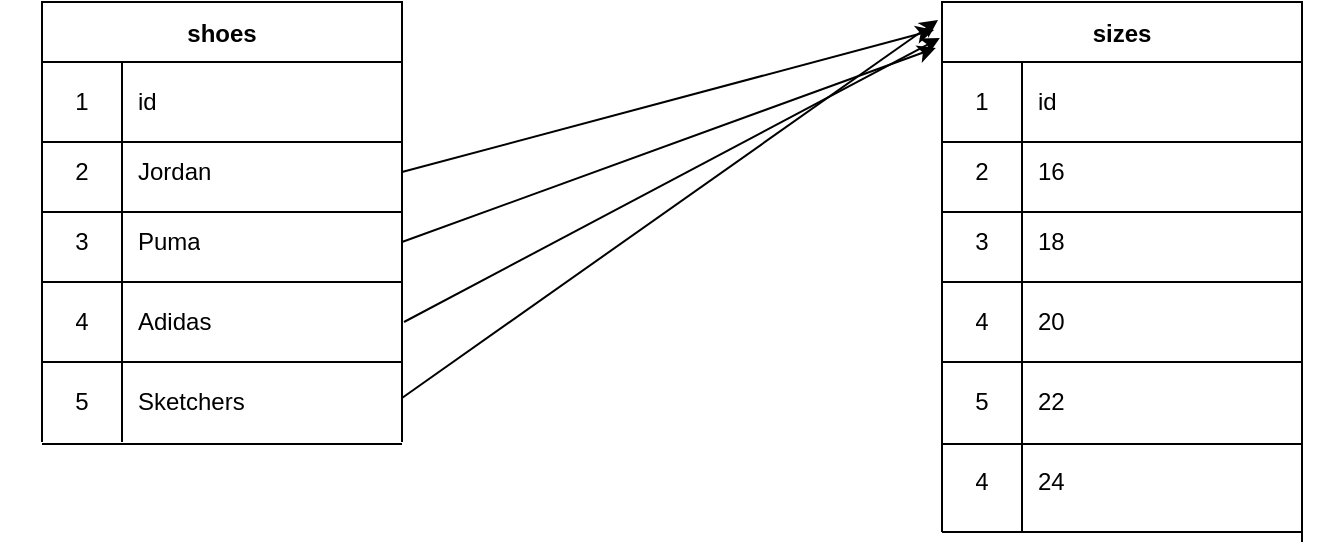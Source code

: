<mxfile>
    <diagram id="YgUTTjIBb9TFfLy6opjP" name="Página-1">
        <mxGraphModel dx="820" dy="1647" grid="1" gridSize="10" guides="1" tooltips="1" connect="1" arrows="1" fold="1" page="1" pageScale="1" pageWidth="827" pageHeight="1169" math="0" shadow="0">
            <root>
                <mxCell id="0"/>
                <mxCell id="1" parent="0"/>
                <mxCell id="38" value="shoes" style="shape=table;startSize=30;container=1;collapsible=0;childLayout=tableLayout;fixedRows=1;rowLines=0;fontStyle=1;align=center;pointerEvents=1;" parent="1" vertex="1">
                    <mxGeometry x="90" y="-800" width="180" height="140" as="geometry"/>
                </mxCell>
                <mxCell id="39" value="" style="shape=partialRectangle;html=1;whiteSpace=wrap;collapsible=0;dropTarget=0;pointerEvents=1;fillColor=none;top=0;left=0;bottom=1;right=0;points=[[0,0.5],[1,0.5]];portConstraint=eastwest;" parent="38" vertex="1">
                    <mxGeometry y="30" width="180" height="40" as="geometry"/>
                </mxCell>
                <mxCell id="40" value="1" style="shape=partialRectangle;html=1;whiteSpace=wrap;connectable=0;fillColor=none;top=0;left=0;bottom=0;right=0;overflow=hidden;pointerEvents=1;" parent="39" vertex="1">
                    <mxGeometry width="40" height="40" as="geometry">
                        <mxRectangle width="40" height="40" as="alternateBounds"/>
                    </mxGeometry>
                </mxCell>
                <mxCell id="41" value="id" style="shape=partialRectangle;html=1;whiteSpace=wrap;connectable=0;fillColor=none;top=0;left=0;bottom=0;right=0;align=left;spacingLeft=6;overflow=hidden;pointerEvents=1;" parent="39" vertex="1">
                    <mxGeometry x="40" width="140" height="40" as="geometry">
                        <mxRectangle width="140" height="40" as="alternateBounds"/>
                    </mxGeometry>
                </mxCell>
                <mxCell id="42" value="" style="shape=partialRectangle;html=1;whiteSpace=wrap;collapsible=0;dropTarget=0;pointerEvents=1;fillColor=none;top=0;left=0;bottom=0;right=0;points=[[0,0.5],[1,0.5]];portConstraint=eastwest;" parent="38" vertex="1">
                    <mxGeometry y="70" width="180" height="30" as="geometry"/>
                </mxCell>
                <mxCell id="43" value="2" style="shape=partialRectangle;html=1;whiteSpace=wrap;connectable=0;fillColor=none;top=0;left=0;bottom=0;right=0;overflow=hidden;pointerEvents=1;" parent="42" vertex="1">
                    <mxGeometry width="40" height="30" as="geometry">
                        <mxRectangle width="40" height="30" as="alternateBounds"/>
                    </mxGeometry>
                </mxCell>
                <mxCell id="44" value="Jordan" style="shape=partialRectangle;html=1;whiteSpace=wrap;connectable=0;fillColor=none;top=0;left=0;bottom=0;right=0;align=left;spacingLeft=6;overflow=hidden;pointerEvents=1;" parent="42" vertex="1">
                    <mxGeometry x="40" width="140" height="30" as="geometry">
                        <mxRectangle width="140" height="30" as="alternateBounds"/>
                    </mxGeometry>
                </mxCell>
                <mxCell id="45" value="" style="shape=partialRectangle;html=1;whiteSpace=wrap;collapsible=0;dropTarget=0;pointerEvents=1;fillColor=none;top=0;left=0;bottom=0;right=0;points=[[0,0.5],[1,0.5]];portConstraint=eastwest;" parent="38" vertex="1">
                    <mxGeometry y="100" width="180" height="40" as="geometry"/>
                </mxCell>
                <mxCell id="46" value="3" style="shape=partialRectangle;html=1;whiteSpace=wrap;connectable=0;fillColor=none;top=0;left=0;bottom=0;right=0;overflow=hidden;pointerEvents=1;" parent="45" vertex="1">
                    <mxGeometry width="40" height="40" as="geometry">
                        <mxRectangle width="40" height="40" as="alternateBounds"/>
                    </mxGeometry>
                </mxCell>
                <mxCell id="47" value="Puma" style="shape=partialRectangle;html=1;whiteSpace=wrap;connectable=0;fillColor=none;top=0;left=0;bottom=0;right=0;align=left;spacingLeft=6;overflow=hidden;pointerEvents=1;" parent="45" vertex="1">
                    <mxGeometry x="40" width="140" height="40" as="geometry">
                        <mxRectangle width="140" height="40" as="alternateBounds"/>
                    </mxGeometry>
                </mxCell>
                <mxCell id="52" value="sizes" style="shape=table;startSize=30;container=1;collapsible=0;childLayout=tableLayout;fixedRows=1;rowLines=0;fontStyle=1;align=center;pointerEvents=1;" vertex="1" parent="1">
                    <mxGeometry x="540" y="-800" width="180" height="140" as="geometry"/>
                </mxCell>
                <mxCell id="53" value="" style="shape=partialRectangle;html=1;whiteSpace=wrap;collapsible=0;dropTarget=0;pointerEvents=1;fillColor=none;top=0;left=0;bottom=1;right=0;points=[[0,0.5],[1,0.5]];portConstraint=eastwest;" vertex="1" parent="52">
                    <mxGeometry y="30" width="180" height="40" as="geometry"/>
                </mxCell>
                <mxCell id="54" value="1" style="shape=partialRectangle;html=1;whiteSpace=wrap;connectable=0;fillColor=none;top=0;left=0;bottom=0;right=0;overflow=hidden;pointerEvents=1;" vertex="1" parent="53">
                    <mxGeometry width="40" height="40" as="geometry">
                        <mxRectangle width="40" height="40" as="alternateBounds"/>
                    </mxGeometry>
                </mxCell>
                <mxCell id="55" value="id" style="shape=partialRectangle;html=1;whiteSpace=wrap;connectable=0;fillColor=none;top=0;left=0;bottom=0;right=0;align=left;spacingLeft=6;overflow=hidden;pointerEvents=1;" vertex="1" parent="53">
                    <mxGeometry x="40" width="140" height="40" as="geometry">
                        <mxRectangle width="140" height="40" as="alternateBounds"/>
                    </mxGeometry>
                </mxCell>
                <mxCell id="56" value="" style="shape=partialRectangle;html=1;whiteSpace=wrap;collapsible=0;dropTarget=0;pointerEvents=1;fillColor=none;top=0;left=0;bottom=0;right=0;points=[[0,0.5],[1,0.5]];portConstraint=eastwest;" vertex="1" parent="52">
                    <mxGeometry y="70" width="180" height="30" as="geometry"/>
                </mxCell>
                <mxCell id="57" value="2" style="shape=partialRectangle;html=1;whiteSpace=wrap;connectable=0;fillColor=none;top=0;left=0;bottom=0;right=0;overflow=hidden;pointerEvents=1;" vertex="1" parent="56">
                    <mxGeometry width="40" height="30" as="geometry">
                        <mxRectangle width="40" height="30" as="alternateBounds"/>
                    </mxGeometry>
                </mxCell>
                <mxCell id="58" value="16" style="shape=partialRectangle;html=1;whiteSpace=wrap;connectable=0;fillColor=none;top=0;left=0;bottom=0;right=0;align=left;spacingLeft=6;overflow=hidden;pointerEvents=1;" vertex="1" parent="56">
                    <mxGeometry x="40" width="140" height="30" as="geometry">
                        <mxRectangle width="140" height="30" as="alternateBounds"/>
                    </mxGeometry>
                </mxCell>
                <mxCell id="59" value="" style="shape=partialRectangle;html=1;whiteSpace=wrap;collapsible=0;dropTarget=0;pointerEvents=1;fillColor=none;top=0;left=0;bottom=0;right=0;points=[[0,0.5],[1,0.5]];portConstraint=eastwest;" vertex="1" parent="52">
                    <mxGeometry y="100" width="180" height="40" as="geometry"/>
                </mxCell>
                <mxCell id="60" value="3" style="shape=partialRectangle;html=1;whiteSpace=wrap;connectable=0;fillColor=none;top=0;left=0;bottom=0;right=0;overflow=hidden;pointerEvents=1;" vertex="1" parent="59">
                    <mxGeometry width="40" height="40" as="geometry">
                        <mxRectangle width="40" height="40" as="alternateBounds"/>
                    </mxGeometry>
                </mxCell>
                <mxCell id="61" value="18" style="shape=partialRectangle;html=1;whiteSpace=wrap;connectable=0;fillColor=none;top=0;left=0;bottom=0;right=0;align=left;spacingLeft=6;overflow=hidden;pointerEvents=1;" vertex="1" parent="59">
                    <mxGeometry x="40" width="140" height="40" as="geometry">
                        <mxRectangle width="140" height="40" as="alternateBounds"/>
                    </mxGeometry>
                </mxCell>
                <mxCell id="63" value="" style="line;strokeWidth=1;html=1;" vertex="1" parent="1">
                    <mxGeometry x="90" y="-700" width="180" height="10" as="geometry"/>
                </mxCell>
                <mxCell id="64" value="" style="line;strokeWidth=1;html=1;" vertex="1" parent="1">
                    <mxGeometry x="540" y="-700" width="180" height="10" as="geometry"/>
                </mxCell>
                <mxCell id="67" value="Adidas" style="shape=partialRectangle;html=1;whiteSpace=wrap;connectable=0;fillColor=none;top=0;left=0;bottom=0;right=0;align=left;spacingLeft=6;overflow=hidden;pointerEvents=1;" vertex="1" parent="1">
                    <mxGeometry x="130" y="-660" width="140" height="40" as="geometry">
                        <mxRectangle width="140" height="40" as="alternateBounds"/>
                    </mxGeometry>
                </mxCell>
                <mxCell id="68" value="4" style="shape=partialRectangle;html=1;whiteSpace=wrap;connectable=0;fillColor=none;top=0;left=0;bottom=0;right=0;overflow=hidden;pointerEvents=1;" vertex="1" parent="1">
                    <mxGeometry x="90" y="-660" width="40" height="40" as="geometry">
                        <mxRectangle width="40" height="40" as="alternateBounds"/>
                    </mxGeometry>
                </mxCell>
                <mxCell id="69" value="" style="line;strokeWidth=1;direction=south;html=1;" vertex="1" parent="1">
                    <mxGeometry x="70" y="-670" width="40" height="50" as="geometry"/>
                </mxCell>
                <mxCell id="71" value="" style="line;strokeWidth=1;direction=south;html=1;" vertex="1" parent="1">
                    <mxGeometry x="120" y="-670" width="20" height="90" as="geometry"/>
                </mxCell>
                <mxCell id="72" value="" style="line;strokeWidth=1;direction=south;html=1;" vertex="1" parent="1">
                    <mxGeometry x="260" y="-670" width="20" height="50" as="geometry"/>
                </mxCell>
                <mxCell id="73" value="" style="line;strokeWidth=1;html=1;" vertex="1" parent="1">
                    <mxGeometry x="90" y="-630" width="180" height="20" as="geometry"/>
                </mxCell>
                <mxCell id="74" value="20" style="shape=partialRectangle;html=1;whiteSpace=wrap;connectable=0;fillColor=none;top=0;left=0;bottom=0;right=0;align=left;spacingLeft=6;overflow=hidden;pointerEvents=1;" vertex="1" parent="1">
                    <mxGeometry x="580" y="-670" width="140" height="60" as="geometry">
                        <mxRectangle width="140" height="40" as="alternateBounds"/>
                    </mxGeometry>
                </mxCell>
                <mxCell id="75" value="4" style="shape=partialRectangle;html=1;whiteSpace=wrap;connectable=0;fillColor=none;top=0;left=0;bottom=0;right=0;overflow=hidden;pointerEvents=1;" vertex="1" parent="1">
                    <mxGeometry x="540" y="-660" width="40" height="40" as="geometry">
                        <mxRectangle width="40" height="40" as="alternateBounds"/>
                    </mxGeometry>
                </mxCell>
                <mxCell id="76" value="" style="line;strokeWidth=1;html=1;" vertex="1" parent="1">
                    <mxGeometry x="540" y="-640" width="180" height="40" as="geometry"/>
                </mxCell>
                <mxCell id="77" value="" style="line;strokeWidth=1;direction=south;html=1;" vertex="1" parent="1">
                    <mxGeometry x="530" y="-660" width="20" height="40" as="geometry"/>
                </mxCell>
                <mxCell id="78" value="" style="line;strokeWidth=1;direction=south;html=1;" vertex="1" parent="1">
                    <mxGeometry x="710" y="-660" width="20" height="40" as="geometry"/>
                </mxCell>
                <mxCell id="79" value="" style="line;strokeWidth=1;direction=south;html=1;" vertex="1" parent="1">
                    <mxGeometry x="570" y="-664" width="20" height="44" as="geometry"/>
                </mxCell>
                <mxCell id="84" value="22" style="shape=partialRectangle;html=1;whiteSpace=wrap;connectable=0;fillColor=none;top=0;left=0;bottom=0;right=0;align=left;spacingLeft=6;overflow=hidden;pointerEvents=1;" vertex="1" parent="1">
                    <mxGeometry x="580" y="-620" width="140" height="40" as="geometry">
                        <mxRectangle width="140" height="40" as="alternateBounds"/>
                    </mxGeometry>
                </mxCell>
                <mxCell id="85" value="5" style="shape=partialRectangle;html=1;whiteSpace=wrap;connectable=0;fillColor=none;top=0;left=0;bottom=0;right=0;overflow=hidden;pointerEvents=1;" vertex="1" parent="1">
                    <mxGeometry x="540" y="-620" width="40" height="40" as="geometry">
                        <mxRectangle width="40" height="40" as="alternateBounds"/>
                    </mxGeometry>
                </mxCell>
                <mxCell id="86" value="24" style="shape=partialRectangle;html=1;whiteSpace=wrap;connectable=0;fillColor=none;top=0;left=0;bottom=0;right=0;align=left;spacingLeft=6;overflow=hidden;pointerEvents=1;" vertex="1" parent="1">
                    <mxGeometry x="580" y="-580" width="140" height="40" as="geometry">
                        <mxRectangle width="140" height="40" as="alternateBounds"/>
                    </mxGeometry>
                </mxCell>
                <mxCell id="87" value="4" style="shape=partialRectangle;html=1;whiteSpace=wrap;connectable=0;fillColor=none;top=0;left=0;bottom=0;right=0;overflow=hidden;pointerEvents=1;" vertex="1" parent="1">
                    <mxGeometry x="540" y="-580" width="40" height="40" as="geometry">
                        <mxRectangle width="40" height="40" as="alternateBounds"/>
                    </mxGeometry>
                </mxCell>
                <mxCell id="88" value="" style="line;strokeWidth=1;html=1;" vertex="1" parent="1">
                    <mxGeometry x="540" y="-584" width="180" height="10" as="geometry"/>
                </mxCell>
                <mxCell id="89" value="" style="line;strokeWidth=1;direction=south;html=1;" vertex="1" parent="1">
                    <mxGeometry x="535" y="-620" width="10" height="40" as="geometry"/>
                </mxCell>
                <mxCell id="90" value="" style="line;strokeWidth=1;direction=south;html=1;" vertex="1" parent="1">
                    <mxGeometry x="575" y="-620" width="10" height="40" as="geometry"/>
                </mxCell>
                <mxCell id="91" value="" style="line;strokeWidth=1;direction=south;html=1;" vertex="1" parent="1">
                    <mxGeometry x="715" y="-620" width="10" height="40" as="geometry"/>
                </mxCell>
                <mxCell id="92" value="" style="line;strokeWidth=1;direction=south;html=1;" vertex="1" parent="1">
                    <mxGeometry x="715" y="-690" width="10" height="160" as="geometry"/>
                </mxCell>
                <mxCell id="93" value="" style="line;strokeWidth=1;html=1;" vertex="1" parent="1">
                    <mxGeometry x="540" y="-540" width="180" height="10" as="geometry"/>
                </mxCell>
                <mxCell id="94" value="" style="line;strokeWidth=1;direction=south;html=1;" vertex="1" parent="1">
                    <mxGeometry x="575" y="-695" width="10" height="160" as="geometry"/>
                </mxCell>
                <mxCell id="95" value="" style="line;strokeWidth=1;direction=south;html=1;" vertex="1" parent="1">
                    <mxGeometry x="535" y="-585" width="10" height="50" as="geometry"/>
                </mxCell>
                <mxCell id="99" value="Sketchers" style="shape=partialRectangle;html=1;whiteSpace=wrap;connectable=0;fillColor=none;top=0;left=0;bottom=0;right=0;align=left;spacingLeft=6;overflow=hidden;pointerEvents=1;" vertex="1" parent="1">
                    <mxGeometry x="130" y="-620" width="140" height="40" as="geometry">
                        <mxRectangle width="140" height="40" as="alternateBounds"/>
                    </mxGeometry>
                </mxCell>
                <mxCell id="100" value="5" style="shape=partialRectangle;html=1;whiteSpace=wrap;connectable=0;fillColor=none;top=0;left=0;bottom=0;right=0;overflow=hidden;pointerEvents=1;" vertex="1" parent="1">
                    <mxGeometry x="90" y="-620" width="40" height="40" as="geometry">
                        <mxRectangle width="40" height="40" as="alternateBounds"/>
                    </mxGeometry>
                </mxCell>
                <mxCell id="101" value="" style="line;strokeWidth=1;html=1;" vertex="1" parent="1">
                    <mxGeometry x="90" y="-584" width="180" height="10" as="geometry"/>
                </mxCell>
                <mxCell id="104" value="" style="line;strokeWidth=1;direction=south;html=1;" vertex="1" parent="1">
                    <mxGeometry x="265" y="-620" width="10" height="40" as="geometry"/>
                </mxCell>
                <mxCell id="106" value="" style="line;strokeWidth=1;direction=south;html=1;" vertex="1" parent="1">
                    <mxGeometry x="85" y="-630" width="10" height="50" as="geometry"/>
                </mxCell>
                <mxCell id="114" value="" style="endArrow=classic;html=1;exitX=1;exitY=0.5;exitDx=0;exitDy=0;entryX=-0.022;entryY=0.1;entryDx=0;entryDy=0;entryPerimeter=0;" edge="1" parent="1" source="42" target="52">
                    <mxGeometry width="50" height="50" relative="1" as="geometry">
                        <mxPoint x="410" y="-670" as="sourcePoint"/>
                        <mxPoint x="460" y="-720" as="targetPoint"/>
                    </mxGeometry>
                </mxCell>
                <mxCell id="116" value="" style="endArrow=classic;html=1;exitX=1;exitY=0.5;exitDx=0;exitDy=0;entryX=-0.017;entryY=0.164;entryDx=0;entryDy=0;entryPerimeter=0;" edge="1" parent="1" source="45" target="52">
                    <mxGeometry width="50" height="50" relative="1" as="geometry">
                        <mxPoint x="410" y="-670" as="sourcePoint"/>
                        <mxPoint x="460" y="-720" as="targetPoint"/>
                    </mxGeometry>
                </mxCell>
                <mxCell id="117" value="" style="endArrow=classic;html=1;exitX=0.6;exitY=0.45;exitDx=0;exitDy=0;exitPerimeter=0;entryX=-0.006;entryY=0.129;entryDx=0;entryDy=0;entryPerimeter=0;" edge="1" parent="1" source="72" target="52">
                    <mxGeometry width="50" height="50" relative="1" as="geometry">
                        <mxPoint x="410" y="-670" as="sourcePoint"/>
                        <mxPoint x="460" y="-720" as="targetPoint"/>
                    </mxGeometry>
                </mxCell>
                <mxCell id="118" value="" style="endArrow=classic;html=1;exitX=0.45;exitY=0.5;exitDx=0;exitDy=0;exitPerimeter=0;entryX=-0.011;entryY=0.064;entryDx=0;entryDy=0;entryPerimeter=0;" edge="1" parent="1" source="104" target="52">
                    <mxGeometry width="50" height="50" relative="1" as="geometry">
                        <mxPoint x="410" y="-670" as="sourcePoint"/>
                        <mxPoint x="460" y="-720" as="targetPoint"/>
                    </mxGeometry>
                </mxCell>
            </root>
        </mxGraphModel>
    </diagram>
</mxfile>